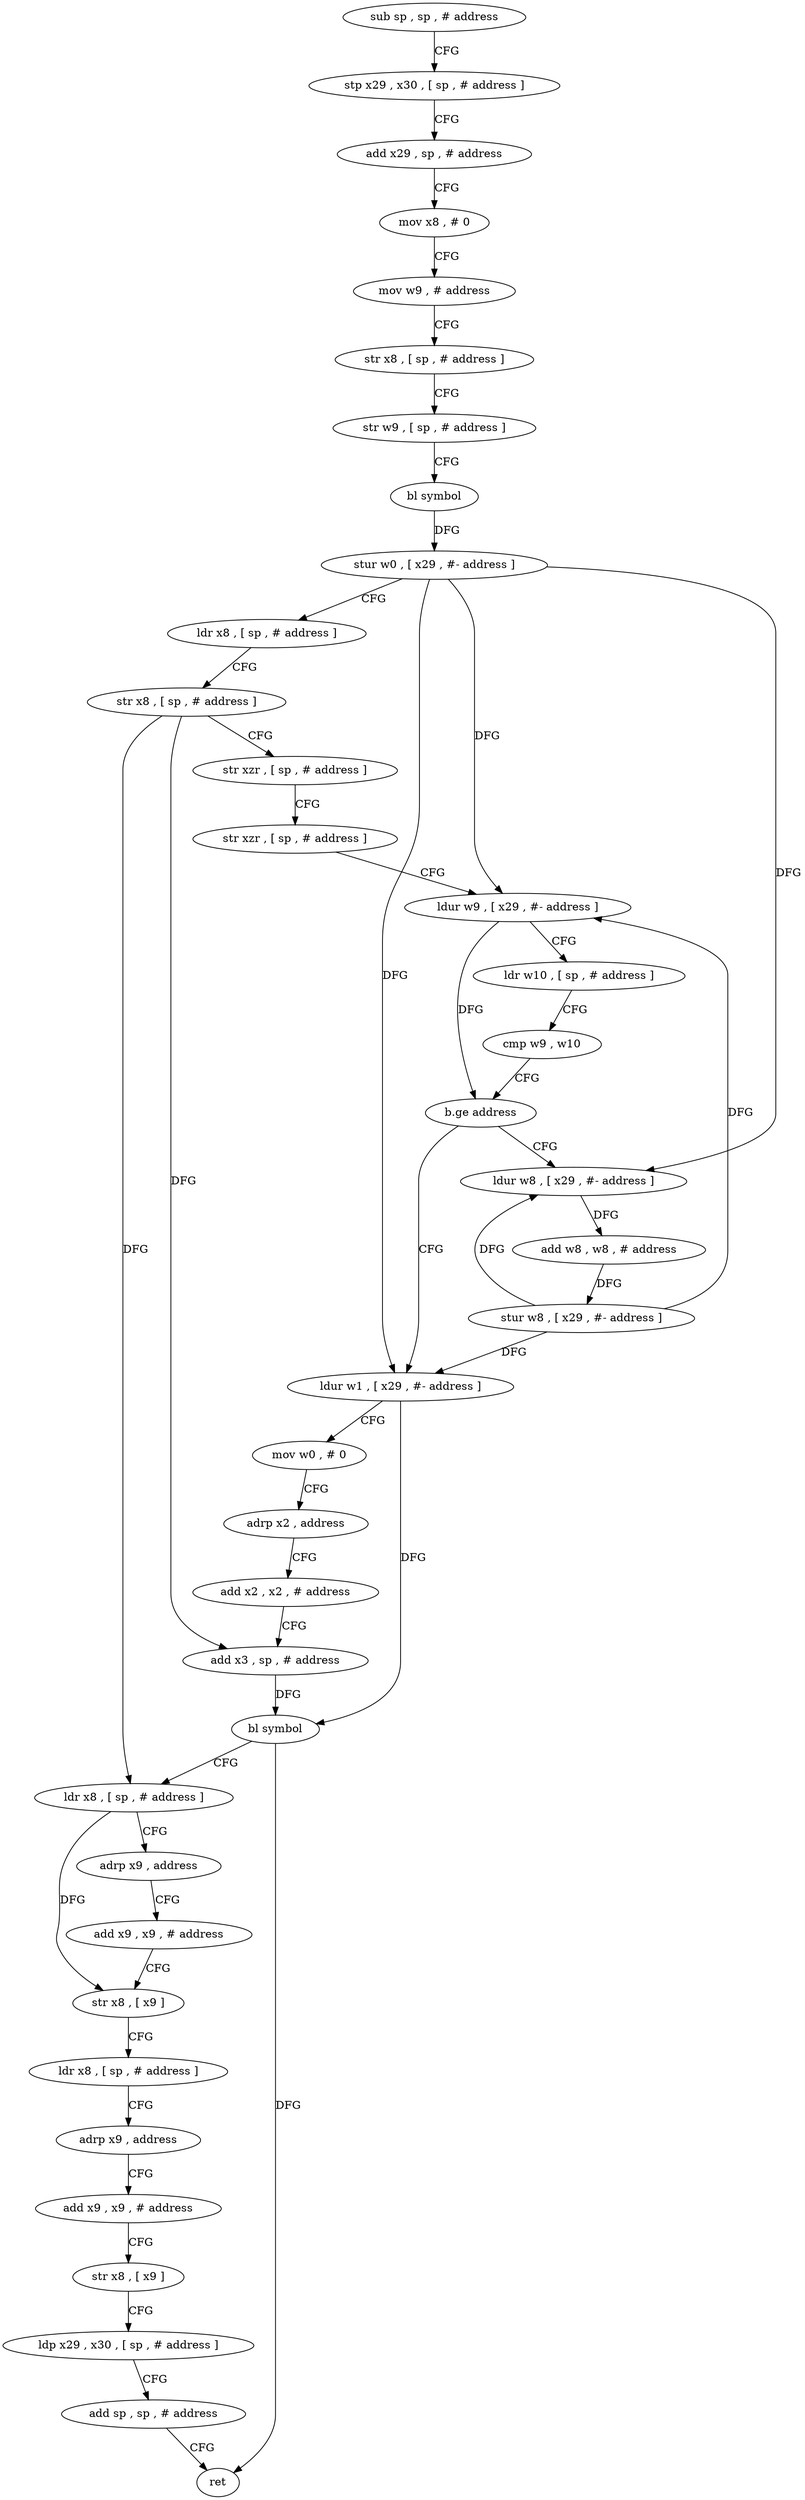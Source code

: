 digraph "func" {
"4298052" [label = "sub sp , sp , # address" ]
"4298056" [label = "stp x29 , x30 , [ sp , # address ]" ]
"4298060" [label = "add x29 , sp , # address" ]
"4298064" [label = "mov x8 , # 0" ]
"4298068" [label = "mov w9 , # address" ]
"4298072" [label = "str x8 , [ sp , # address ]" ]
"4298076" [label = "str w9 , [ sp , # address ]" ]
"4298080" [label = "bl symbol" ]
"4298084" [label = "stur w0 , [ x29 , #- address ]" ]
"4298088" [label = "ldr x8 , [ sp , # address ]" ]
"4298092" [label = "str x8 , [ sp , # address ]" ]
"4298096" [label = "str xzr , [ sp , # address ]" ]
"4298100" [label = "str xzr , [ sp , # address ]" ]
"4298104" [label = "ldur w9 , [ x29 , #- address ]" ]
"4298108" [label = "ldr w10 , [ sp , # address ]" ]
"4298112" [label = "cmp w9 , w10" ]
"4298116" [label = "b.ge address" ]
"4298132" [label = "ldur w1 , [ x29 , #- address ]" ]
"4298120" [label = "ldur w8 , [ x29 , #- address ]" ]
"4298136" [label = "mov w0 , # 0" ]
"4298140" [label = "adrp x2 , address" ]
"4298144" [label = "add x2 , x2 , # address" ]
"4298148" [label = "add x3 , sp , # address" ]
"4298152" [label = "bl symbol" ]
"4298156" [label = "ldr x8 , [ sp , # address ]" ]
"4298160" [label = "adrp x9 , address" ]
"4298164" [label = "add x9 , x9 , # address" ]
"4298168" [label = "str x8 , [ x9 ]" ]
"4298172" [label = "ldr x8 , [ sp , # address ]" ]
"4298176" [label = "adrp x9 , address" ]
"4298180" [label = "add x9 , x9 , # address" ]
"4298184" [label = "str x8 , [ x9 ]" ]
"4298188" [label = "ldp x29 , x30 , [ sp , # address ]" ]
"4298192" [label = "add sp , sp , # address" ]
"4298196" [label = "ret" ]
"4298124" [label = "add w8 , w8 , # address" ]
"4298128" [label = "stur w8 , [ x29 , #- address ]" ]
"4298052" -> "4298056" [ label = "CFG" ]
"4298056" -> "4298060" [ label = "CFG" ]
"4298060" -> "4298064" [ label = "CFG" ]
"4298064" -> "4298068" [ label = "CFG" ]
"4298068" -> "4298072" [ label = "CFG" ]
"4298072" -> "4298076" [ label = "CFG" ]
"4298076" -> "4298080" [ label = "CFG" ]
"4298080" -> "4298084" [ label = "DFG" ]
"4298084" -> "4298088" [ label = "CFG" ]
"4298084" -> "4298104" [ label = "DFG" ]
"4298084" -> "4298132" [ label = "DFG" ]
"4298084" -> "4298120" [ label = "DFG" ]
"4298088" -> "4298092" [ label = "CFG" ]
"4298092" -> "4298096" [ label = "CFG" ]
"4298092" -> "4298156" [ label = "DFG" ]
"4298092" -> "4298148" [ label = "DFG" ]
"4298096" -> "4298100" [ label = "CFG" ]
"4298100" -> "4298104" [ label = "CFG" ]
"4298104" -> "4298108" [ label = "CFG" ]
"4298104" -> "4298116" [ label = "DFG" ]
"4298108" -> "4298112" [ label = "CFG" ]
"4298112" -> "4298116" [ label = "CFG" ]
"4298116" -> "4298132" [ label = "CFG" ]
"4298116" -> "4298120" [ label = "CFG" ]
"4298132" -> "4298136" [ label = "CFG" ]
"4298132" -> "4298152" [ label = "DFG" ]
"4298120" -> "4298124" [ label = "DFG" ]
"4298136" -> "4298140" [ label = "CFG" ]
"4298140" -> "4298144" [ label = "CFG" ]
"4298144" -> "4298148" [ label = "CFG" ]
"4298148" -> "4298152" [ label = "DFG" ]
"4298152" -> "4298156" [ label = "CFG" ]
"4298152" -> "4298196" [ label = "DFG" ]
"4298156" -> "4298160" [ label = "CFG" ]
"4298156" -> "4298168" [ label = "DFG" ]
"4298160" -> "4298164" [ label = "CFG" ]
"4298164" -> "4298168" [ label = "CFG" ]
"4298168" -> "4298172" [ label = "CFG" ]
"4298172" -> "4298176" [ label = "CFG" ]
"4298176" -> "4298180" [ label = "CFG" ]
"4298180" -> "4298184" [ label = "CFG" ]
"4298184" -> "4298188" [ label = "CFG" ]
"4298188" -> "4298192" [ label = "CFG" ]
"4298192" -> "4298196" [ label = "CFG" ]
"4298124" -> "4298128" [ label = "DFG" ]
"4298128" -> "4298132" [ label = "DFG" ]
"4298128" -> "4298104" [ label = "DFG" ]
"4298128" -> "4298120" [ label = "DFG" ]
}
